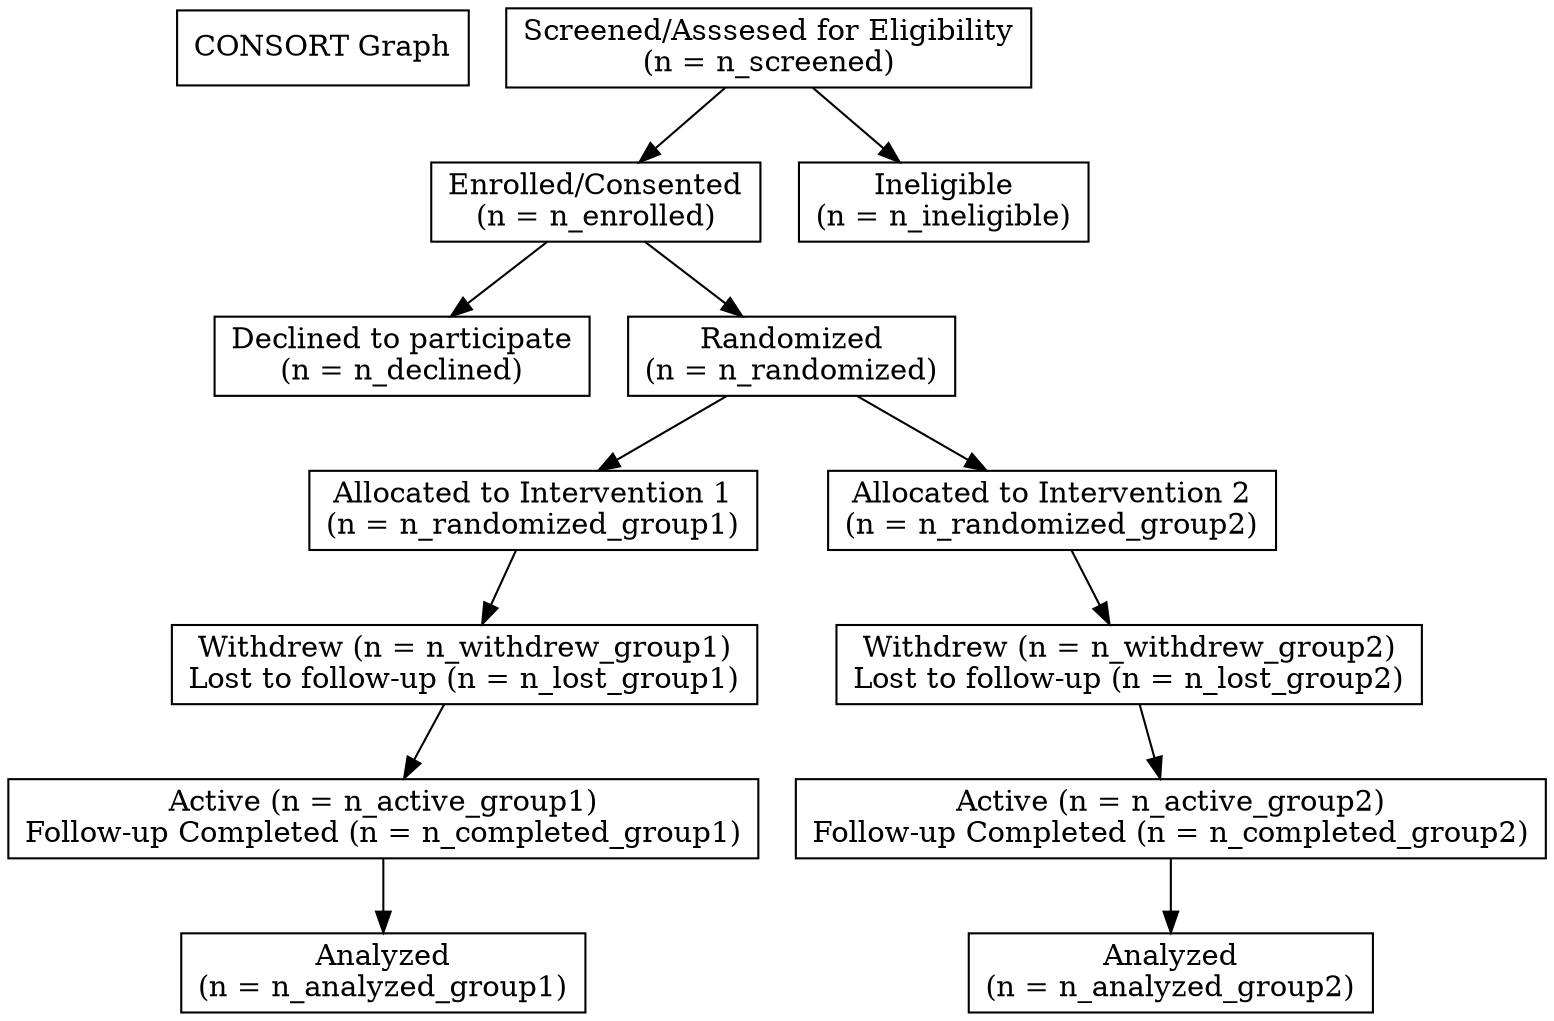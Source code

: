 digraph g {

start [shape = box, label = "CONSORT Graph"];
node0 [shape = box, label = "Screened/Asssesed for Eligibility\n(n = n_screened)"];
node1 [shape = box, label = "Enrolled/Consented\n(n = n_enrolled)"];
node2 [shape = box, label = "Ineligible\n(n = n_ineligible)"];
node3 [shape = box, label = "Declined to participate\n(n = n_declined)"];
node4 [shape = box, label = "Randomized\n(n = n_randomized)"];
node5 [shape = box, label = "Allocated to Intervention 1\n(n = n_randomized_group1)"];
node6 [shape = box, label = "Allocated to Intervention 2\n(n = n_randomized_group2)"];
node7 [shape = box, label = "Withdrew (n = n_withdrew_group1)\nLost to follow-up (n = n_lost_group1)"];
node8 [shape = box, label = "Withdrew (n = n_withdrew_group2)\nLost to follow-up (n = n_lost_group2)"];
node9 [shape = box, label = "Active (n = n_active_group1)\nFollow-up Completed (n = n_completed_group1)"];
node10 [shape = box, label = "Active (n = n_active_group2)\nFollow-up Completed (n = n_completed_group2)"];
node11 [shape = box, label = "Analyzed\n(n = n_analyzed_group1)"];
node12 [shape = box, label = "Analyzed\n(n = n_analyzed_group2)"];
node0 -> node1 -> node4;
node0 -> node2;
node1 -> node3;
node4 -> node5 -> node7 -> node9 -> node11;
node4 -> node6 -> node8 -> node10 -> node12;
}
